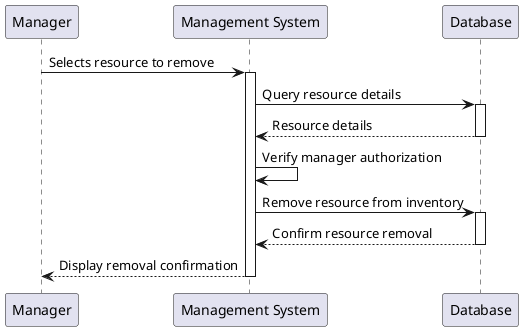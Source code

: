 @startuml
participant Manager as M
participant "Management System" as MS
participant "Database" as DB

M -> MS : Selects resource to remove
activate MS

MS -> DB : Query resource details
activate DB
DB --> MS : Resource details
deactivate DB

MS -> MS : Verify manager authorization
MS -> DB : Remove resource from inventory
activate DB
DB --> MS : Confirm resource removal
deactivate DB

MS --> M : Display removal confirmation
deactivate MS
@enduml